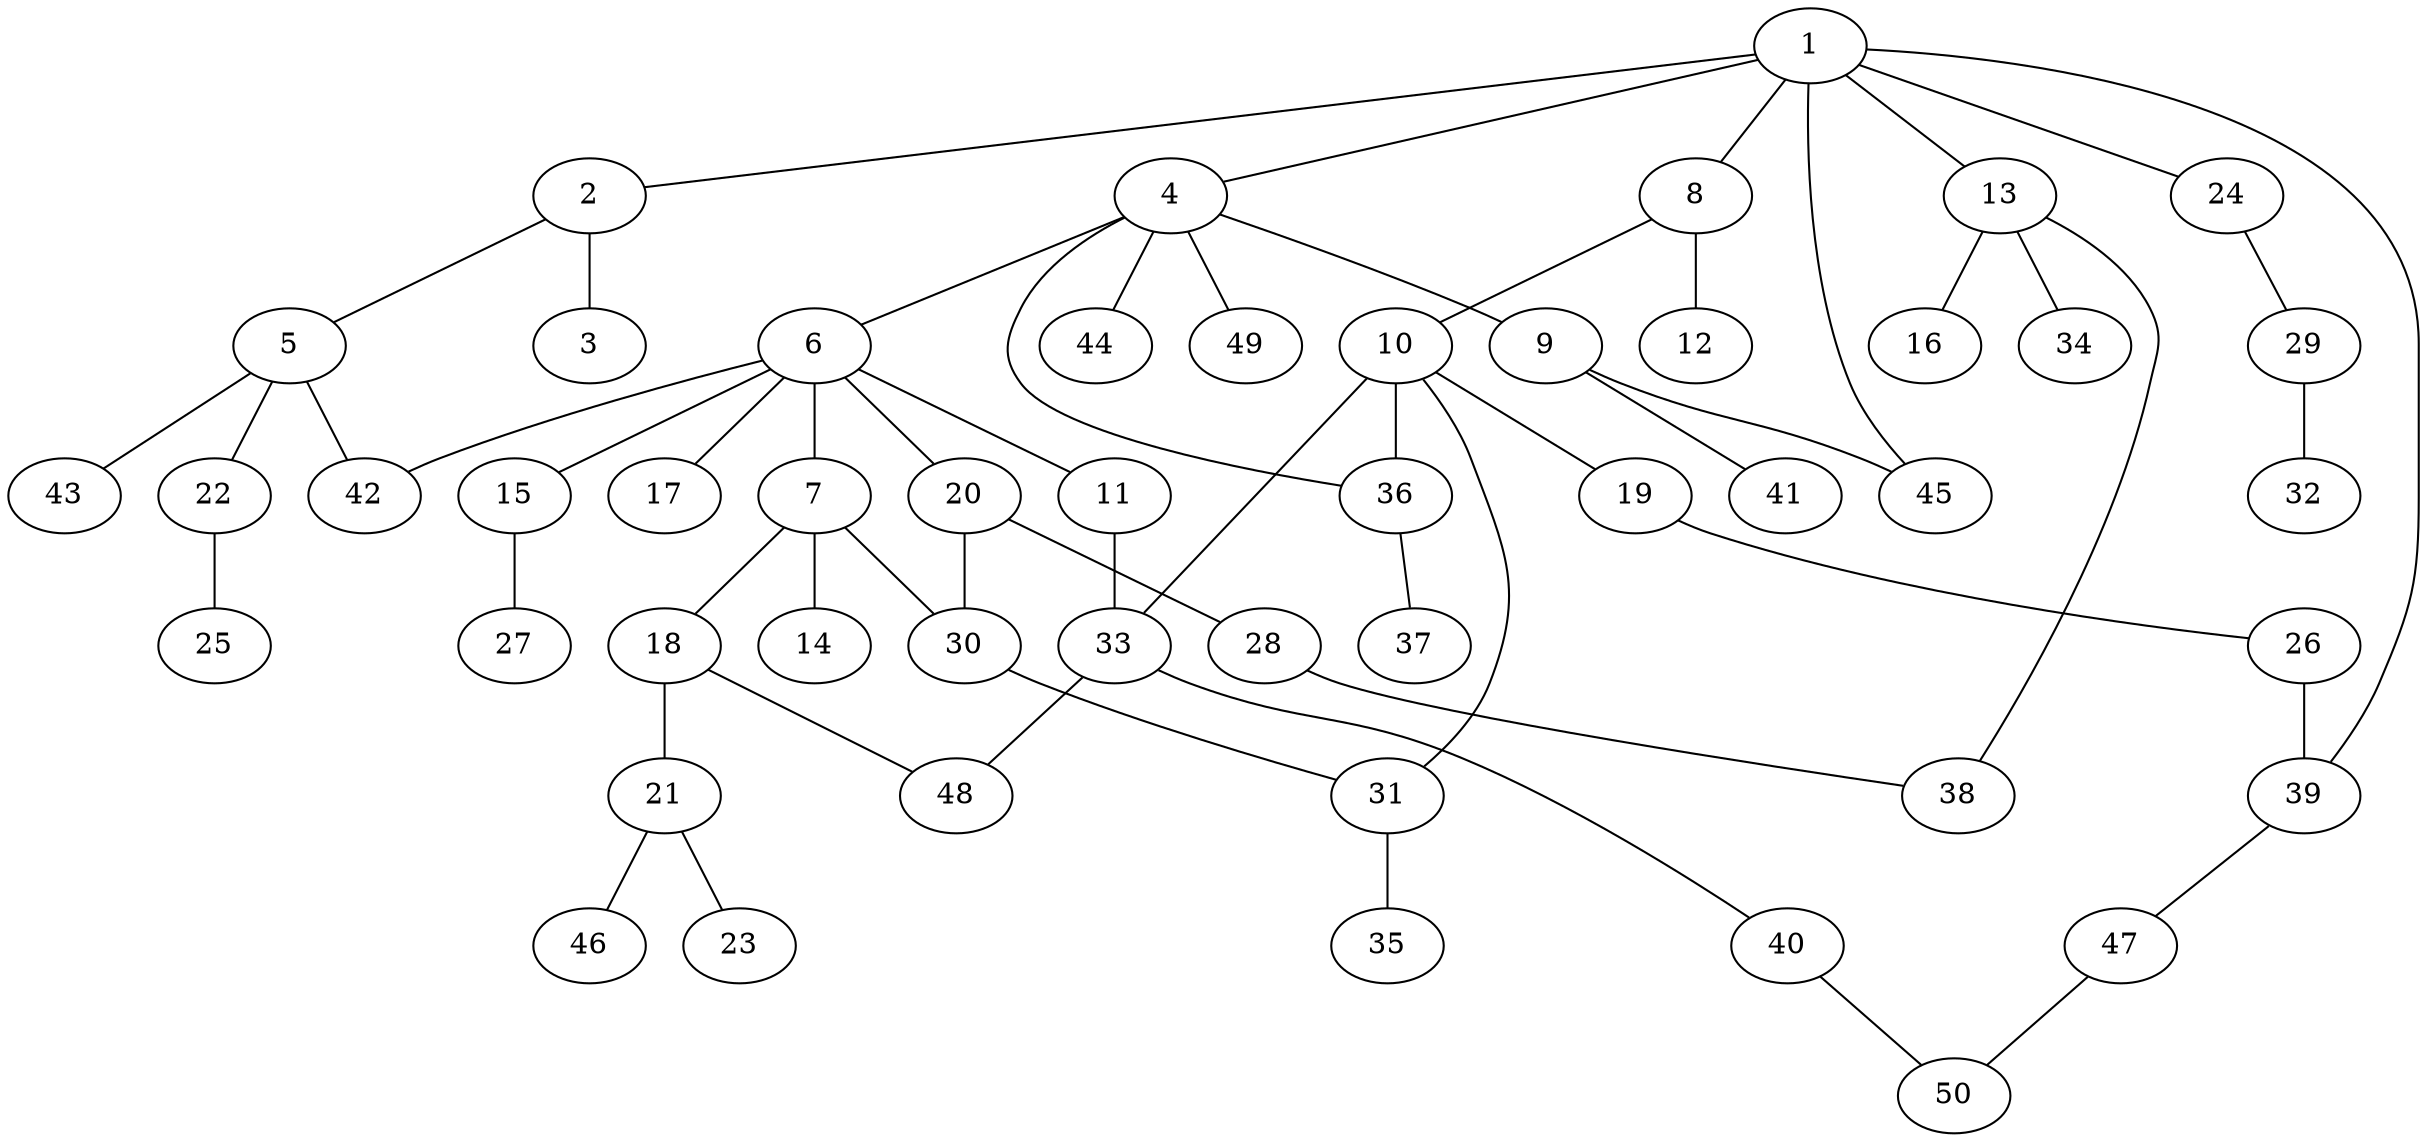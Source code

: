 graph graphname {1--2
1--4
1--8
1--13
1--24
1--39
1--45
2--3
2--5
4--6
4--9
4--36
4--44
4--49
5--22
5--42
5--43
6--7
6--11
6--15
6--17
6--20
6--42
7--14
7--18
7--30
8--10
8--12
9--41
9--45
10--19
10--31
10--33
10--36
11--33
13--16
13--34
13--38
15--27
18--21
18--48
19--26
20--28
20--30
21--23
21--46
22--25
24--29
26--39
28--38
29--32
30--31
31--35
33--40
33--48
36--37
39--47
40--50
47--50
}